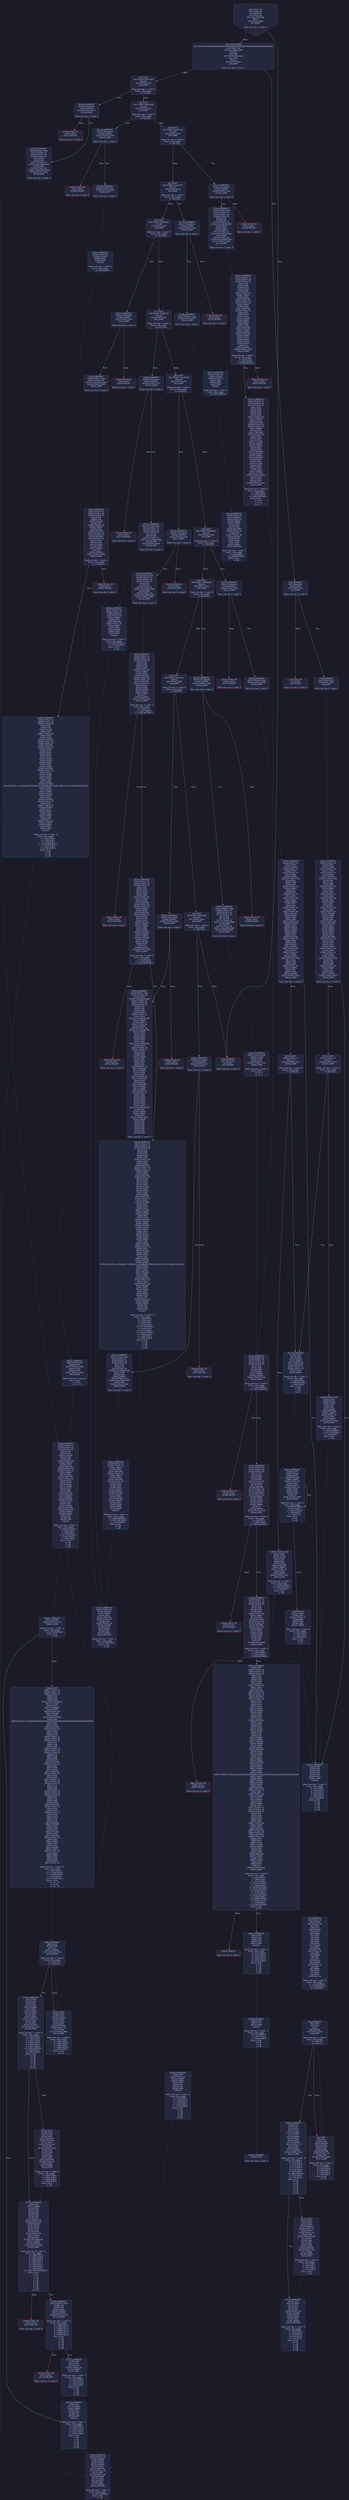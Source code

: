 digraph G {
    node [shape=box, style="filled, rounded", color="#565f89", fontcolor="#c0caf5", fontname="Helvetica", fillcolor="#24283b"];
    edge [color="#414868", fontcolor="#c0caf5", fontname="Helvetica"];
    bgcolor="#1a1b26";
    0 [ label = "[00] PUSH1 60
[02] PUSH1 40
[04] MSTORE
[05] PUSH1 04
[07] CALLDATASIZE
[08] LT
[09] PUSH2 00b9
[0c] JUMPI

Stack size req: 0, sizeΔ: 0
" shape = invhouse]
    1 [ label = "[0d] PUSH4 ffffffff
[12] PUSH29 0100000000000000000000000000000000000000000000000000000000
[30] PUSH1 00
[32] CALLDATALOAD
[33] DIV
[34] AND
[35] PUSH4 06fdde03
[3a] DUP2
[3b] EQ
[3c] PUSH2 00be
[3f] JUMPI

Stack size req: 0, sizeΔ: 1
"]
    2 [ label = "[40] DUP1
[41] PUSH4 095ea7b3
[46] EQ
[47] PUSH2 0148
[4a] JUMPI

Stack size req: 1, sizeΔ: 0
Entry->Op usage:
	0->70:EQ:1
"]
    3 [ label = "[4b] DUP1
[4c] PUSH4 18160ddd
[51] EQ
[52] PUSH2 017e
[55] JUMPI

Stack size req: 1, sizeΔ: 0
Entry->Op usage:
	0->81:EQ:1
"]
    4 [ label = "[56] DUP1
[57] PUSH4 23b872dd
[5c] EQ
[5d] PUSH2 01a3
[60] JUMPI

Stack size req: 1, sizeΔ: 0
Entry->Op usage:
	0->92:EQ:1
"]
    5 [ label = "[61] DUP1
[62] PUSH4 313ce567
[67] EQ
[68] PUSH2 01cb
[6b] JUMPI

Stack size req: 1, sizeΔ: 0
Entry->Op usage:
	0->103:EQ:1
"]
    6 [ label = "[6c] DUP1
[6d] PUSH4 42966c68
[72] EQ
[73] PUSH2 01f4
[76] JUMPI

Stack size req: 1, sizeΔ: 0
Entry->Op usage:
	0->114:EQ:1
"]
    7 [ label = "[77] DUP1
[78] PUSH4 70a08231
[7d] EQ
[7e] PUSH2 020a
[81] JUMPI

Stack size req: 1, sizeΔ: 0
Entry->Op usage:
	0->125:EQ:1
"]
    8 [ label = "[82] DUP1
[83] PUSH4 79cc6790
[88] EQ
[89] PUSH2 0229
[8c] JUMPI

Stack size req: 1, sizeΔ: 0
Entry->Op usage:
	0->136:EQ:1
"]
    9 [ label = "[8d] DUP1
[8e] PUSH4 95d89b41
[93] EQ
[94] PUSH2 024b
[97] JUMPI

Stack size req: 1, sizeΔ: 0
Entry->Op usage:
	0->147:EQ:1
"]
    10 [ label = "[98] DUP1
[99] PUSH4 a9059cbb
[9e] EQ
[9f] PUSH2 025e
[a2] JUMPI

Stack size req: 1, sizeΔ: 0
Entry->Op usage:
	0->158:EQ:1
"]
    11 [ label = "[a3] DUP1
[a4] PUSH4 cae9ca51
[a9] EQ
[aa] PUSH2 0282
[ad] JUMPI

Stack size req: 1, sizeΔ: 0
Entry->Op usage:
	0->169:EQ:1
"]
    12 [ label = "[ae] DUP1
[af] PUSH4 dd62ed3e
[b4] EQ
[b5] PUSH2 02e7
[b8] JUMPI

Stack size req: 1, sizeΔ: 0
Entry->Op usage:
	0->180:EQ:1
"]
    13 [ label = "[b9] JUMPDEST
[ba] PUSH1 00
[bc] DUP1
[bd] REVERT

Stack size req: 0, sizeΔ: 0
" color = "red"]
    14 [ label = "[be] JUMPDEST
[bf] CALLVALUE
[c0] ISZERO
[c1] PUSH2 00c9
[c4] JUMPI

Stack size req: 0, sizeΔ: 0
"]
    15 [ label = "[c5] PUSH1 00
[c7] DUP1
[c8] REVERT

Stack size req: 0, sizeΔ: 0
" color = "red"]
    16 [ label = "[c9] JUMPDEST
[ca] PUSH2 00d1
[cd] PUSH2 030c
[d0] JUMP

Stack size req: 0, sizeΔ: 1
"]
    17 [ label = "[d1] JUMPDEST
[d2] PUSH1 40
[d4] MLOAD
[d5] PUSH1 20
[d7] DUP1
[d8] DUP3
[d9] MSTORE
[da] DUP2
[db] SWAP1
[dc] DUP2
[dd] ADD
[de] DUP4
[df] DUP2
[e0] DUP2
[e1] MLOAD
[e2] DUP2
[e3] MSTORE
[e4] PUSH1 20
[e6] ADD
[e7] SWAP2
[e8] POP
[e9] DUP1
[ea] MLOAD
[eb] SWAP1
[ec] PUSH1 20
[ee] ADD
[ef] SWAP1
[f0] DUP1
[f1] DUP4
[f2] DUP4
[f3] PUSH1 00

Stack size req: 1, sizeΔ: 9
Entry->Op usage:
	0->225:MLOAD:0
	0->234:MLOAD:0
	0->238:ADD:1
"]
    18 [ label = "[f5] JUMPDEST
[f6] DUP4
[f7] DUP2
[f8] LT
[f9] ISZERO
[fa] PUSH2 010d
[fd] JUMPI

Stack size req: 4, sizeΔ: 0
Entry->Op usage:
	0->248:LT:0
	3->248:LT:1
"]
    19 [ label = "[fe] DUP1
[ff] DUP3
[0100] ADD
[0101] MLOAD
[0102] DUP4
[0103] DUP3
[0104] ADD
[0105] MSTORE
[0106] PUSH1 20
[0108] ADD
[0109] PUSH2 00f5
[010c] JUMP

Stack size req: 3, sizeΔ: 0
Entry->Op usage:
	0->256:ADD:1
	0->260:ADD:0
	0->264:ADD:1
	1->256:ADD:0
	2->260:ADD:1
Entry->Exit:
	0->😵
"]
    20 [ label = "[010d] JUMPDEST
[010e] POP
[010f] POP
[0110] POP
[0111] POP
[0112] SWAP1
[0113] POP
[0114] SWAP1
[0115] DUP2
[0116] ADD
[0117] SWAP1
[0118] PUSH1 1f
[011a] AND
[011b] DUP1
[011c] ISZERO
[011d] PUSH2 013a
[0120] JUMPI

Stack size req: 7, sizeΔ: -5
Entry->Op usage:
	0->270:POP:0
	1->271:POP:0
	2->272:POP:0
	3->273:POP:0
	4->278:ADD:0
	4->282:AND:1
	4->284:ISZERO:0
	5->275:POP:0
	6->278:ADD:1
Entry->Exit:
	0->😵
	1->😵
	2->😵
	3->😵
	4->0
	5->😵
	6->😵
"]
    21 [ label = "[0121] DUP1
[0122] DUP3
[0123] SUB
[0124] DUP1
[0125] MLOAD
[0126] PUSH1 01
[0128] DUP4
[0129] PUSH1 20
[012b] SUB
[012c] PUSH2 0100
[012f] EXP
[0130] SUB
[0131] NOT
[0132] AND
[0133] DUP2
[0134] MSTORE
[0135] PUSH1 20
[0137] ADD
[0138] SWAP2
[0139] POP

Stack size req: 2, sizeΔ: 0
Entry->Op usage:
	0->291:SUB:1
	0->299:SUB:1
	1->291:SUB:0
	1->313:POP:0
Entry->Exit:
	1->😵
"]
    22 [ label = "[013a] JUMPDEST
[013b] POP
[013c] SWAP3
[013d] POP
[013e] POP
[013f] POP
[0140] PUSH1 40
[0142] MLOAD
[0143] DUP1
[0144] SWAP2
[0145] SUB
[0146] SWAP1
[0147] RETURN

Stack size req: 5, sizeΔ: -5
Entry->Op usage:
	0->315:POP:0
	1->325:SUB:0
	2->318:POP:0
	3->319:POP:0
	4->317:POP:0
Entry->Exit:
	0->😵
	1->😵
	2->😵
	3->😵
	4->😵
" color = "darkblue"]
    23 [ label = "[0148] JUMPDEST
[0149] CALLVALUE
[014a] ISZERO
[014b] PUSH2 0153
[014e] JUMPI

Stack size req: 0, sizeΔ: 0
"]
    24 [ label = "[014f] PUSH1 00
[0151] DUP1
[0152] REVERT

Stack size req: 0, sizeΔ: 0
" color = "red"]
    25 [ label = "[0153] JUMPDEST
[0154] PUSH2 016a
[0157] PUSH1 01
[0159] PUSH1 a0
[015b] PUSH1 02
[015d] EXP
[015e] SUB
[015f] PUSH1 04
[0161] CALLDATALOAD
[0162] AND
[0163] PUSH1 24
[0165] CALLDATALOAD
[0166] PUSH2 03aa
[0169] JUMP

Stack size req: 0, sizeΔ: 3
"]
    26 [ label = "[016a] JUMPDEST
[016b] PUSH1 40
[016d] MLOAD
[016e] SWAP1
[016f] ISZERO
[0170] ISZERO
[0171] DUP2
[0172] MSTORE
[0173] PUSH1 20
[0175] ADD
[0176] PUSH1 40
[0178] MLOAD
[0179] DUP1
[017a] SWAP2
[017b] SUB
[017c] SWAP1
[017d] RETURN

Stack size req: 1, sizeΔ: -1
Entry->Op usage:
	0->367:ISZERO:0
Entry->Exit:
	0->😵
" color = "darkblue"]
    27 [ label = "[017e] JUMPDEST
[017f] CALLVALUE
[0180] ISZERO
[0181] PUSH2 0189
[0184] JUMPI

Stack size req: 0, sizeΔ: 0
"]
    28 [ label = "[0185] PUSH1 00
[0187] DUP1
[0188] REVERT

Stack size req: 0, sizeΔ: 0
" color = "red"]
    29 [ label = "[0189] JUMPDEST
[018a] PUSH2 0191
[018d] PUSH2 03da
[0190] JUMP

Stack size req: 0, sizeΔ: 1
"]
    30 [ label = "[0191] JUMPDEST
[0192] PUSH1 40
[0194] MLOAD
[0195] SWAP1
[0196] DUP2
[0197] MSTORE
[0198] PUSH1 20
[019a] ADD
[019b] PUSH1 40
[019d] MLOAD
[019e] DUP1
[019f] SWAP2
[01a0] SUB
[01a1] SWAP1
[01a2] RETURN

Stack size req: 1, sizeΔ: -1
Entry->Op usage:
	0->407:MSTORE:1
Entry->Exit:
	0->😵
" color = "darkblue"]
    31 [ label = "[01a3] JUMPDEST
[01a4] CALLVALUE
[01a5] ISZERO
[01a6] PUSH2 01ae
[01a9] JUMPI

Stack size req: 0, sizeΔ: 0
"]
    32 [ label = "[01aa] PUSH1 00
[01ac] DUP1
[01ad] REVERT

Stack size req: 0, sizeΔ: 0
" color = "red"]
    33 [ label = "[01ae] JUMPDEST
[01af] PUSH2 016a
[01b2] PUSH1 01
[01b4] PUSH1 a0
[01b6] PUSH1 02
[01b8] EXP
[01b9] SUB
[01ba] PUSH1 04
[01bc] CALLDATALOAD
[01bd] DUP2
[01be] AND
[01bf] SWAP1
[01c0] PUSH1 24
[01c2] CALLDATALOAD
[01c3] AND
[01c4] PUSH1 44
[01c6] CALLDATALOAD
[01c7] PUSH2 03e0
[01ca] JUMP

Stack size req: 0, sizeΔ: 4
"]
    34 [ label = "[01cb] JUMPDEST
[01cc] CALLVALUE
[01cd] ISZERO
[01ce] PUSH2 01d6
[01d1] JUMPI

Stack size req: 0, sizeΔ: 0
"]
    35 [ label = "[01d2] PUSH1 00
[01d4] DUP1
[01d5] REVERT

Stack size req: 0, sizeΔ: 0
" color = "red"]
    36 [ label = "[01d6] JUMPDEST
[01d7] PUSH2 01de
[01da] PUSH2 0457
[01dd] JUMP

Stack size req: 0, sizeΔ: 1
"]
    37 [ label = "[01de] JUMPDEST
[01df] PUSH1 40
[01e1] MLOAD
[01e2] PUSH1 ff
[01e4] SWAP1
[01e5] SWAP2
[01e6] AND
[01e7] DUP2
[01e8] MSTORE
[01e9] PUSH1 20
[01eb] ADD
[01ec] PUSH1 40
[01ee] MLOAD
[01ef] DUP1
[01f0] SWAP2
[01f1] SUB
[01f2] SWAP1
[01f3] RETURN

Stack size req: 1, sizeΔ: -1
Entry->Op usage:
	0->486:AND:0
	0->488:MSTORE:1
Entry->Exit:
	0->😵
" color = "darkblue"]
    38 [ label = "[01f4] JUMPDEST
[01f5] CALLVALUE
[01f6] ISZERO
[01f7] PUSH2 01ff
[01fa] JUMPI

Stack size req: 0, sizeΔ: 0
"]
    39 [ label = "[01fb] PUSH1 00
[01fd] DUP1
[01fe] REVERT

Stack size req: 0, sizeΔ: 0
" color = "red"]
    40 [ label = "[01ff] JUMPDEST
[0200] PUSH2 016a
[0203] PUSH1 04
[0205] CALLDATALOAD
[0206] PUSH2 0460
[0209] JUMP

Stack size req: 0, sizeΔ: 2
"]
    41 [ label = "[020a] JUMPDEST
[020b] CALLVALUE
[020c] ISZERO
[020d] PUSH2 0215
[0210] JUMPI

Stack size req: 0, sizeΔ: 0
"]
    42 [ label = "[0211] PUSH1 00
[0213] DUP1
[0214] REVERT

Stack size req: 0, sizeΔ: 0
" color = "red"]
    43 [ label = "[0215] JUMPDEST
[0216] PUSH2 0191
[0219] PUSH1 01
[021b] PUSH1 a0
[021d] PUSH1 02
[021f] EXP
[0220] SUB
[0221] PUSH1 04
[0223] CALLDATALOAD
[0224] AND
[0225] PUSH2 04eb
[0228] JUMP

Stack size req: 0, sizeΔ: 2
"]
    44 [ label = "[0229] JUMPDEST
[022a] CALLVALUE
[022b] ISZERO
[022c] PUSH2 0234
[022f] JUMPI

Stack size req: 0, sizeΔ: 0
"]
    45 [ label = "[0230] PUSH1 00
[0232] DUP1
[0233] REVERT

Stack size req: 0, sizeΔ: 0
" color = "red"]
    46 [ label = "[0234] JUMPDEST
[0235] PUSH2 016a
[0238] PUSH1 01
[023a] PUSH1 a0
[023c] PUSH1 02
[023e] EXP
[023f] SUB
[0240] PUSH1 04
[0242] CALLDATALOAD
[0243] AND
[0244] PUSH1 24
[0246] CALLDATALOAD
[0247] PUSH2 04fd
[024a] JUMP

Stack size req: 0, sizeΔ: 3
"]
    47 [ label = "[024b] JUMPDEST
[024c] CALLVALUE
[024d] ISZERO
[024e] PUSH2 0256
[0251] JUMPI

Stack size req: 0, sizeΔ: 0
"]
    48 [ label = "[0252] PUSH1 00
[0254] DUP1
[0255] REVERT

Stack size req: 0, sizeΔ: 0
" color = "red"]
    49 [ label = "[0256] JUMPDEST
[0257] PUSH2 00d1
[025a] PUSH2 05d9
[025d] JUMP

Stack size req: 0, sizeΔ: 1
"]
    50 [ label = "[025e] JUMPDEST
[025f] CALLVALUE
[0260] ISZERO
[0261] PUSH2 0269
[0264] JUMPI

Stack size req: 0, sizeΔ: 0
"]
    51 [ label = "[0265] PUSH1 00
[0267] DUP1
[0268] REVERT

Stack size req: 0, sizeΔ: 0
" color = "red"]
    52 [ label = "[0269] JUMPDEST
[026a] PUSH2 0280
[026d] PUSH1 01
[026f] PUSH1 a0
[0271] PUSH1 02
[0273] EXP
[0274] SUB
[0275] PUSH1 04
[0277] CALLDATALOAD
[0278] AND
[0279] PUSH1 24
[027b] CALLDATALOAD
[027c] PUSH2 0644
[027f] JUMP

Stack size req: 0, sizeΔ: 3
"]
    53 [ label = "[0280] JUMPDEST
[0281] STOP

Stack size req: 0, sizeΔ: 0
" color = "darkblue"]
    54 [ label = "[0282] JUMPDEST
[0283] CALLVALUE
[0284] ISZERO
[0285] PUSH2 028d
[0288] JUMPI

Stack size req: 0, sizeΔ: 0
"]
    55 [ label = "[0289] PUSH1 00
[028b] DUP1
[028c] REVERT

Stack size req: 0, sizeΔ: 0
" color = "red"]
    56 [ label = "[028d] JUMPDEST
[028e] PUSH2 016a
[0291] PUSH1 04
[0293] DUP1
[0294] CALLDATALOAD
[0295] PUSH1 01
[0297] PUSH1 a0
[0299] PUSH1 02
[029b] EXP
[029c] SUB
[029d] AND
[029e] SWAP1
[029f] PUSH1 24
[02a1] DUP1
[02a2] CALLDATALOAD
[02a3] SWAP2
[02a4] SWAP1
[02a5] PUSH1 64
[02a7] SWAP1
[02a8] PUSH1 44
[02aa] CALLDATALOAD
[02ab] SWAP1
[02ac] DUP2
[02ad] ADD
[02ae] SWAP1
[02af] DUP4
[02b0] ADD
[02b1] CALLDATALOAD
[02b2] DUP1
[02b3] PUSH1 20
[02b5] PUSH1 1f
[02b7] DUP3
[02b8] ADD
[02b9] DUP2
[02ba] SWAP1
[02bb] DIV
[02bc] DUP2
[02bd] MUL
[02be] ADD
[02bf] PUSH1 40
[02c1] MLOAD
[02c2] SWAP1
[02c3] DUP2
[02c4] ADD
[02c5] PUSH1 40
[02c7] MSTORE
[02c8] DUP2
[02c9] DUP2
[02ca] MSTORE
[02cb] SWAP3
[02cc] SWAP2
[02cd] SWAP1
[02ce] PUSH1 20
[02d0] DUP5
[02d1] ADD
[02d2] DUP4
[02d3] DUP4
[02d4] DUP1
[02d5] DUP3
[02d6] DUP5
[02d7] CALLDATACOPY
[02d8] POP
[02d9] SWAP5
[02da] SWAP7
[02db] POP
[02dc] PUSH2 0653
[02df] SWAP6
[02e0] POP
[02e1] POP
[02e2] POP
[02e3] POP
[02e4] POP
[02e5] POP
[02e6] JUMP

Stack size req: 0, sizeΔ: 4
"]
    57 [ label = "[02e7] JUMPDEST
[02e8] CALLVALUE
[02e9] ISZERO
[02ea] PUSH2 02f2
[02ed] JUMPI

Stack size req: 0, sizeΔ: 0
"]
    58 [ label = "[02ee] PUSH1 00
[02f0] DUP1
[02f1] REVERT

Stack size req: 0, sizeΔ: 0
" color = "red"]
    59 [ label = "[02f2] JUMPDEST
[02f3] PUSH2 0191
[02f6] PUSH1 01
[02f8] PUSH1 a0
[02fa] PUSH1 02
[02fc] EXP
[02fd] SUB
[02fe] PUSH1 04
[0300] CALLDATALOAD
[0301] DUP2
[0302] AND
[0303] SWAP1
[0304] PUSH1 24
[0306] CALLDATALOAD
[0307] AND
[0308] PUSH2 0785
[030b] JUMP

Stack size req: 0, sizeΔ: 3
"]
    60 [ label = "[030c] JUMPDEST
[030d] PUSH1 00
[030f] DUP1
[0310] SLOAD
[0311] PUSH1 01
[0313] DUP2
[0314] PUSH1 01
[0316] AND
[0317] ISZERO
[0318] PUSH2 0100
[031b] MUL
[031c] SUB
[031d] AND
[031e] PUSH1 02
[0320] SWAP1
[0321] DIV
[0322] DUP1
[0323] PUSH1 1f
[0325] ADD
[0326] PUSH1 20
[0328] DUP1
[0329] SWAP2
[032a] DIV
[032b] MUL
[032c] PUSH1 20
[032e] ADD
[032f] PUSH1 40
[0331] MLOAD
[0332] SWAP1
[0333] DUP2
[0334] ADD
[0335] PUSH1 40
[0337] MSTORE
[0338] DUP1
[0339] SWAP3
[033a] SWAP2
[033b] SWAP1
[033c] DUP2
[033d] DUP2
[033e] MSTORE
[033f] PUSH1 20
[0341] ADD
[0342] DUP3
[0343] DUP1
[0344] SLOAD
[0345] PUSH1 01
[0347] DUP2
[0348] PUSH1 01
[034a] AND
[034b] ISZERO
[034c] PUSH2 0100
[034f] MUL
[0350] SUB
[0351] AND
[0352] PUSH1 02
[0354] SWAP1
[0355] DIV
[0356] DUP1
[0357] ISZERO
[0358] PUSH2 03a2
[035b] JUMPI

Stack size req: 0, sizeΔ: 6
"]
    61 [ label = "[035c] DUP1
[035d] PUSH1 1f
[035f] LT
[0360] PUSH2 0377
[0363] JUMPI

Stack size req: 1, sizeΔ: 0
Entry->Op usage:
	0->863:LT:1
"]
    62 [ label = "[0364] PUSH2 0100
[0367] DUP1
[0368] DUP4
[0369] SLOAD
[036a] DIV
[036b] MUL
[036c] DUP4
[036d] MSTORE
[036e] SWAP2
[036f] PUSH1 20
[0371] ADD
[0372] SWAP2
[0373] PUSH2 03a2
[0376] JUMP

Stack size req: 3, sizeΔ: 0
Entry->Op usage:
	1->873:SLOAD:0
	2->877:MSTORE:0
	2->881:ADD:1
Entry->Exit:
	2->😵
"]
    63 [ label = "[0377] JUMPDEST
[0378] DUP3
[0379] ADD
[037a] SWAP2
[037b] SWAP1
[037c] PUSH1 00
[037e] MSTORE
[037f] PUSH1 20
[0381] PUSH1 00
[0383] SHA3
[0384] SWAP1

Stack size req: 3, sizeΔ: 0
Entry->Op usage:
	0->889:ADD:1
	1->894:MSTORE:1
	2->889:ADD:0
Entry->Exit:
	0->😵
	1->😵
	2->0
"]
    64 [ label = "[0385] JUMPDEST
[0386] DUP2
[0387] SLOAD
[0388] DUP2
[0389] MSTORE
[038a] SWAP1
[038b] PUSH1 01
[038d] ADD
[038e] SWAP1
[038f] PUSH1 20
[0391] ADD
[0392] DUP1
[0393] DUP4
[0394] GT
[0395] PUSH2 0385
[0398] JUMPI

Stack size req: 3, sizeΔ: 0
Entry->Op usage:
	0->905:MSTORE:0
	0->913:ADD:1
	1->903:SLOAD:0
	1->909:ADD:1
	2->916:GT:0
Entry->Exit:
	0->😵
	1->😵
"]
    65 [ label = "[0399] DUP3
[039a] SWAP1
[039b] SUB
[039c] PUSH1 1f
[039e] AND
[039f] DUP3
[03a0] ADD
[03a1] SWAP2

Stack size req: 3, sizeΔ: 0
Entry->Op usage:
	0->923:SUB:0
	2->923:SUB:1
	2->928:ADD:0
Entry->Exit:
	0->😵
	2->0
"]
    66 [ label = "[03a2] JUMPDEST
[03a3] POP
[03a4] POP
[03a5] POP
[03a6] POP
[03a7] POP
[03a8] DUP2
[03a9] JUMP
Indirect!

Stack size req: 7, sizeΔ: -5
Entry->Op usage:
	0->931:POP:0
	1->932:POP:0
	2->933:POP:0
	3->934:POP:0
	4->935:POP:0
	6->937:JUMP:0
Entry->Exit:
	0->😵
	1->😵
	2->😵
	3->😵
	4->😵
" color = "teal"]
    67 [ label = "[03aa] JUMPDEST
[03ab] PUSH1 01
[03ad] PUSH1 a0
[03af] PUSH1 02
[03b1] EXP
[03b2] SUB
[03b3] CALLER
[03b4] DUP2
[03b5] AND
[03b6] PUSH1 00
[03b8] SWAP1
[03b9] DUP2
[03ba] MSTORE
[03bb] PUSH1 05
[03bd] PUSH1 20
[03bf] SWAP1
[03c0] DUP2
[03c1] MSTORE
[03c2] PUSH1 40
[03c4] DUP1
[03c5] DUP4
[03c6] SHA3
[03c7] SWAP4
[03c8] DUP7
[03c9] AND
[03ca] DUP4
[03cb] MSTORE
[03cc] SWAP3
[03cd] SWAP1
[03ce] MSTORE
[03cf] SHA3
[03d0] DUP2
[03d1] SWAP1
[03d2] SSTORE
[03d3] PUSH1 01
[03d5] SWAP3
[03d6] SWAP2
[03d7] POP
[03d8] POP
[03d9] JUMP
Indirect!

Stack size req: 3, sizeΔ: -2
Entry->Op usage:
	0->978:SSTORE:1
	0->984:POP:0
	1->969:AND:0
	1->971:MSTORE:1
	1->983:POP:0
	2->985:JUMP:0
Entry->Exit:
	0->😵
	1->😵
	2->😵
" color = "teal"]
    68 [ label = "[03da] JUMPDEST
[03db] PUSH1 03
[03dd] SLOAD
[03de] DUP2
[03df] JUMP
Indirect!

Stack size req: 1, sizeΔ: 1
Entry->Op usage:
	0->991:JUMP:0
" color = "teal"]
    69 [ label = "[03e0] JUMPDEST
[03e1] PUSH1 01
[03e3] PUSH1 a0
[03e5] PUSH1 02
[03e7] EXP
[03e8] SUB
[03e9] DUP1
[03ea] DUP5
[03eb] AND
[03ec] PUSH1 00
[03ee] SWAP1
[03ef] DUP2
[03f0] MSTORE
[03f1] PUSH1 05
[03f3] PUSH1 20
[03f5] SWAP1
[03f6] DUP2
[03f7] MSTORE
[03f8] PUSH1 40
[03fa] DUP1
[03fb] DUP4
[03fc] SHA3
[03fd] CALLER
[03fe] SWAP1
[03ff] SWAP5
[0400] AND
[0401] DUP4
[0402] MSTORE
[0403] SWAP3
[0404] SWAP1
[0405] MSTORE
[0406] SWAP1
[0407] DUP2
[0408] SHA3
[0409] SLOAD
[040a] DUP3
[040b] GT
[040c] ISZERO
[040d] PUSH2 0415
[0410] JUMPI

Stack size req: 3, sizeΔ: 1
Entry->Op usage:
	0->1035:GT:0
	2->1003:AND:0
	2->1008:MSTORE:1
"]
    70 [ label = "[0411] PUSH1 00
[0413] DUP1
[0414] REVERT

Stack size req: 0, sizeΔ: 0
" color = "red"]
    71 [ label = "[0415] JUMPDEST
[0416] PUSH1 01
[0418] PUSH1 a0
[041a] PUSH1 02
[041c] EXP
[041d] SUB
[041e] DUP1
[041f] DUP6
[0420] AND
[0421] PUSH1 00
[0423] SWAP1
[0424] DUP2
[0425] MSTORE
[0426] PUSH1 05
[0428] PUSH1 20
[042a] SWAP1
[042b] DUP2
[042c] MSTORE
[042d] PUSH1 40
[042f] DUP1
[0430] DUP4
[0431] SHA3
[0432] CALLER
[0433] SWAP1
[0434] SWAP5
[0435] AND
[0436] DUP4
[0437] MSTORE
[0438] SWAP3
[0439] SWAP1
[043a] MSTORE
[043b] SHA3
[043c] DUP1
[043d] SLOAD
[043e] DUP4
[043f] SWAP1
[0440] SUB
[0441] SWAP1
[0442] SSTORE
[0443] PUSH2 044d
[0446] DUP5
[0447] DUP5
[0448] DUP5
[0449] PUSH2 07a2
[044c] JUMP

Stack size req: 4, sizeΔ: 4
Entry->Op usage:
	1->1088:SUB:1
	3->1056:AND:0
	3->1061:MSTORE:1
Entry->Exit:
	1->0, 5
	2->1, 6
	3->2, 7
"]
    72 [ label = "[044d] JUMPDEST
[044e] POP
[044f] PUSH1 01
[0451] SWAP4
[0452] SWAP3
[0453] POP
[0454] POP
[0455] POP
[0456] JUMP
Indirect!

Stack size req: 5, sizeΔ: -4
Entry->Op usage:
	0->1102:POP:0
	1->1108:POP:0
	2->1109:POP:0
	3->1107:POP:0
	4->1110:JUMP:0
Entry->Exit:
	0->😵
	1->😵
	2->😵
	3->😵
	4->😵
" color = "teal"]
    73 [ label = "[0457] JUMPDEST
[0458] PUSH1 02
[045a] SLOAD
[045b] PUSH1 ff
[045d] AND
[045e] DUP2
[045f] JUMP
Indirect!

Stack size req: 1, sizeΔ: 1
Entry->Op usage:
	0->1119:JUMP:0
" color = "teal"]
    74 [ label = "[0460] JUMPDEST
[0461] PUSH1 01
[0463] PUSH1 a0
[0465] PUSH1 02
[0467] EXP
[0468] SUB
[0469] CALLER
[046a] AND
[046b] PUSH1 00
[046d] SWAP1
[046e] DUP2
[046f] MSTORE
[0470] PUSH1 04
[0472] PUSH1 20
[0474] MSTORE
[0475] PUSH1 40
[0477] DUP2
[0478] SHA3
[0479] SLOAD
[047a] DUP3
[047b] SWAP1
[047c] LT
[047d] ISZERO
[047e] PUSH2 0486
[0481] JUMPI

Stack size req: 1, sizeΔ: 1
Entry->Op usage:
	0->1148:LT:1
"]
    75 [ label = "[0482] PUSH1 00
[0484] DUP1
[0485] REVERT

Stack size req: 0, sizeΔ: 0
" color = "red"]
    76 [ label = "[0486] JUMPDEST
[0487] PUSH1 01
[0489] PUSH1 a0
[048b] PUSH1 02
[048d] EXP
[048e] SUB
[048f] CALLER
[0490] AND
[0491] PUSH1 00
[0493] DUP2
[0494] DUP2
[0495] MSTORE
[0496] PUSH1 04
[0498] PUSH1 20
[049a] MSTORE
[049b] PUSH1 40
[049d] SWAP1
[049e] DUP2
[049f] SWAP1
[04a0] SHA3
[04a1] DUP1
[04a2] SLOAD
[04a3] DUP6
[04a4] SWAP1
[04a5] SUB
[04a6] SWAP1
[04a7] SSTORE
[04a8] PUSH1 03
[04aa] DUP1
[04ab] SLOAD
[04ac] DUP6
[04ad] SWAP1
[04ae] SUB
[04af] SWAP1
[04b0] SSTORE
[04b1] PUSH32 cc16f5dbb4873280815c1ee09dbd06736cffcc184412cf7a71a0fdb75d397ca5
[04d2] SWAP1
[04d3] DUP5
[04d4] SWAP1
[04d5] MLOAD
[04d6] SWAP1
[04d7] DUP2
[04d8] MSTORE
[04d9] PUSH1 20
[04db] ADD
[04dc] PUSH1 40
[04de] MLOAD
[04df] DUP1
[04e0] SWAP2
[04e1] SUB
[04e2] SWAP1
[04e3] LOG2
[04e4] POP
[04e5] PUSH1 01
[04e7] SWAP2
[04e8] SWAP1
[04e9] POP
[04ea] JUMP
Indirect!

Stack size req: 3, sizeΔ: -2
Entry->Op usage:
	0->1252:POP:0
	1->1189:SUB:1
	1->1198:SUB:1
	1->1240:MSTORE:1
	1->1257:POP:0
	2->1258:JUMP:0
Entry->Exit:
	0->😵
	1->😵
	2->😵
" color = "teal"]
    77 [ label = "[04eb] JUMPDEST
[04ec] PUSH1 04
[04ee] PUSH1 20
[04f0] MSTORE
[04f1] PUSH1 00
[04f3] SWAP1
[04f4] DUP2
[04f5] MSTORE
[04f6] PUSH1 40
[04f8] SWAP1
[04f9] SHA3
[04fa] SLOAD
[04fb] DUP2
[04fc] JUMP
Indirect!

Stack size req: 2, sizeΔ: 0
Entry->Op usage:
	0->1269:MSTORE:1
	1->1276:JUMP:0
Entry->Exit:
	0->😵
" color = "teal"]
    78 [ label = "[04fd] JUMPDEST
[04fe] PUSH1 01
[0500] PUSH1 a0
[0502] PUSH1 02
[0504] EXP
[0505] SUB
[0506] DUP3
[0507] AND
[0508] PUSH1 00
[050a] SWAP1
[050b] DUP2
[050c] MSTORE
[050d] PUSH1 04
[050f] PUSH1 20
[0511] MSTORE
[0512] PUSH1 40
[0514] DUP2
[0515] SHA3
[0516] SLOAD
[0517] DUP3
[0518] SWAP1
[0519] LT
[051a] ISZERO
[051b] PUSH2 0523
[051e] JUMPI

Stack size req: 2, sizeΔ: 1
Entry->Op usage:
	0->1305:LT:1
	1->1287:AND:0
	1->1292:MSTORE:1
"]
    79 [ label = "[051f] PUSH1 00
[0521] DUP1
[0522] REVERT

Stack size req: 0, sizeΔ: 0
" color = "red"]
    80 [ label = "[0523] JUMPDEST
[0524] PUSH1 01
[0526] PUSH1 a0
[0528] PUSH1 02
[052a] EXP
[052b] SUB
[052c] DUP1
[052d] DUP5
[052e] AND
[052f] PUSH1 00
[0531] SWAP1
[0532] DUP2
[0533] MSTORE
[0534] PUSH1 05
[0536] PUSH1 20
[0538] SWAP1
[0539] DUP2
[053a] MSTORE
[053b] PUSH1 40
[053d] DUP1
[053e] DUP4
[053f] SHA3
[0540] CALLER
[0541] SWAP1
[0542] SWAP5
[0543] AND
[0544] DUP4
[0545] MSTORE
[0546] SWAP3
[0547] SWAP1
[0548] MSTORE
[0549] SHA3
[054a] SLOAD
[054b] DUP3
[054c] GT
[054d] ISZERO
[054e] PUSH2 0556
[0551] JUMPI

Stack size req: 3, sizeΔ: 0
Entry->Op usage:
	1->1356:GT:0
	2->1326:AND:0
	2->1331:MSTORE:1
"]
    81 [ label = "[0552] PUSH1 00
[0554] DUP1
[0555] REVERT

Stack size req: 0, sizeΔ: 0
" color = "red"]
    82 [ label = "[0556] JUMPDEST
[0557] PUSH1 01
[0559] PUSH1 a0
[055b] PUSH1 02
[055d] EXP
[055e] SUB
[055f] DUP1
[0560] DUP5
[0561] AND
[0562] PUSH1 00
[0564] DUP2
[0565] DUP2
[0566] MSTORE
[0567] PUSH1 04
[0569] PUSH1 20
[056b] SWAP1
[056c] DUP2
[056d] MSTORE
[056e] PUSH1 40
[0570] DUP1
[0571] DUP4
[0572] SHA3
[0573] DUP1
[0574] SLOAD
[0575] DUP9
[0576] SWAP1
[0577] SUB
[0578] SWAP1
[0579] SSTORE
[057a] PUSH1 05
[057c] DUP3
[057d] MSTORE
[057e] DUP1
[057f] DUP4
[0580] SHA3
[0581] CALLER
[0582] SWAP1
[0583] SWAP6
[0584] AND
[0585] DUP4
[0586] MSTORE
[0587] SWAP4
[0588] SWAP1
[0589] MSTORE
[058a] DUP3
[058b] SWAP1
[058c] SHA3
[058d] DUP1
[058e] SLOAD
[058f] DUP6
[0590] SWAP1
[0591] SUB
[0592] SWAP1
[0593] SSTORE
[0594] PUSH1 03
[0596] DUP1
[0597] SLOAD
[0598] DUP6
[0599] SWAP1
[059a] SUB
[059b] SWAP1
[059c] SSTORE
[059d] SWAP1
[059e] PUSH32 cc16f5dbb4873280815c1ee09dbd06736cffcc184412cf7a71a0fdb75d397ca5
[05bf] SWAP1
[05c0] DUP5
[05c1] SWAP1
[05c2] MLOAD
[05c3] SWAP1
[05c4] DUP2
[05c5] MSTORE
[05c6] PUSH1 20
[05c8] ADD
[05c9] PUSH1 40
[05cb] MLOAD
[05cc] DUP1
[05cd] SWAP2
[05ce] SUB
[05cf] SWAP1
[05d0] LOG2
[05d1] POP
[05d2] PUSH1 01
[05d4] SWAP3
[05d5] SWAP2
[05d6] POP
[05d7] POP
[05d8] JUMP
Indirect!

Stack size req: 4, sizeΔ: -3
Entry->Op usage:
	0->1489:POP:0
	1->1399:SUB:1
	1->1425:SUB:1
	1->1434:SUB:1
	1->1477:MSTORE:1
	1->1495:POP:0
	2->1377:AND:0
	2->1382:MSTORE:1
	2->1488:LOG2:3
	2->1494:POP:0
	3->1496:JUMP:0
Entry->Exit:
	0->😵
	1->😵
	2->😵
	3->😵
" color = "teal"]
    83 [ label = "[05d9] JUMPDEST
[05da] PUSH1 01
[05dc] DUP1
[05dd] SLOAD
[05de] PUSH1 01
[05e0] DUP2
[05e1] PUSH1 01
[05e3] AND
[05e4] ISZERO
[05e5] PUSH2 0100
[05e8] MUL
[05e9] SUB
[05ea] AND
[05eb] PUSH1 02
[05ed] SWAP1
[05ee] DIV
[05ef] DUP1
[05f0] PUSH1 1f
[05f2] ADD
[05f3] PUSH1 20
[05f5] DUP1
[05f6] SWAP2
[05f7] DIV
[05f8] MUL
[05f9] PUSH1 20
[05fb] ADD
[05fc] PUSH1 40
[05fe] MLOAD
[05ff] SWAP1
[0600] DUP2
[0601] ADD
[0602] PUSH1 40
[0604] MSTORE
[0605] DUP1
[0606] SWAP3
[0607] SWAP2
[0608] SWAP1
[0609] DUP2
[060a] DUP2
[060b] MSTORE
[060c] PUSH1 20
[060e] ADD
[060f] DUP3
[0610] DUP1
[0611] SLOAD
[0612] PUSH1 01
[0614] DUP2
[0615] PUSH1 01
[0617] AND
[0618] ISZERO
[0619] PUSH2 0100
[061c] MUL
[061d] SUB
[061e] AND
[061f] PUSH1 02
[0621] SWAP1
[0622] DIV
[0623] DUP1
[0624] ISZERO
[0625] PUSH2 03a2
[0628] JUMPI

Stack size req: 0, sizeΔ: 6
"]
    84 [ label = "[0629] DUP1
[062a] PUSH1 1f
[062c] LT
[062d] PUSH2 0377
[0630] JUMPI

Stack size req: 1, sizeΔ: 0
Entry->Op usage:
	0->1580:LT:1
"]
    85 [ label = "[0631] PUSH2 0100
[0634] DUP1
[0635] DUP4
[0636] SLOAD
[0637] DIV
[0638] MUL
[0639] DUP4
[063a] MSTORE
[063b] SWAP2
[063c] PUSH1 20
[063e] ADD
[063f] SWAP2
[0640] PUSH2 03a2
[0643] JUMP

Stack size req: 3, sizeΔ: 0
Entry->Op usage:
	1->1590:SLOAD:0
	2->1594:MSTORE:0
	2->1598:ADD:1
Entry->Exit:
	2->😵
"]
    86 [ label = "[0644] JUMPDEST
[0645] PUSH2 064f
[0648] CALLER
[0649] DUP4
[064a] DUP4
[064b] PUSH2 07a2
[064e] JUMP

Stack size req: 2, sizeΔ: 4
Entry->Exit:
	0->0, 4
	1->1, 5
"]
    87 [ label = "[064f] JUMPDEST
[0650] POP
[0651] POP
[0652] JUMP
Indirect!

Stack size req: 3, sizeΔ: -3
Entry->Op usage:
	0->1616:POP:0
	1->1617:POP:0
	2->1618:JUMP:0
Entry->Exit:
	0->😵
	1->😵
	2->😵
" color = "teal"]
    88 [ label = "[0653] JUMPDEST
[0654] PUSH1 00
[0656] DUP4
[0657] PUSH2 0660
[065a] DUP2
[065b] DUP6
[065c] PUSH2 03aa
[065f] JUMP

Stack size req: 3, sizeΔ: 5
Entry->Exit:
	1->0, 6
	2->1, 3, 7
"]
    89 [ label = "[0660] JUMPDEST
[0661] ISZERO
[0662] PUSH2 077d
[0665] JUMPI

Stack size req: 1, sizeΔ: -1
Entry->Op usage:
	0->1633:ISZERO:0
Entry->Exit:
	0->😵
"]
    90 [ label = "[0666] DUP1
[0667] PUSH1 01
[0669] PUSH1 a0
[066b] PUSH1 02
[066d] EXP
[066e] SUB
[066f] AND
[0670] PUSH4 8f4ffcb1
[0675] CALLER
[0676] DUP7
[0677] ADDRESS
[0678] DUP8
[0679] PUSH1 40
[067b] MLOAD
[067c] DUP6
[067d] PUSH4 ffffffff
[0682] AND
[0683] PUSH29 0100000000000000000000000000000000000000000000000000000000
[06a1] MUL
[06a2] DUP2
[06a3] MSTORE
[06a4] PUSH1 04
[06a6] ADD
[06a7] DUP1
[06a8] DUP6
[06a9] PUSH1 01
[06ab] PUSH1 a0
[06ad] PUSH1 02
[06af] EXP
[06b0] SUB
[06b1] AND
[06b2] PUSH1 01
[06b4] PUSH1 a0
[06b6] PUSH1 02
[06b8] EXP
[06b9] SUB
[06ba] AND
[06bb] DUP2
[06bc] MSTORE
[06bd] PUSH1 20
[06bf] ADD
[06c0] DUP5
[06c1] DUP2
[06c2] MSTORE
[06c3] PUSH1 20
[06c5] ADD
[06c6] DUP4
[06c7] PUSH1 01
[06c9] PUSH1 a0
[06cb] PUSH1 02
[06cd] EXP
[06ce] SUB
[06cf] AND
[06d0] PUSH1 01
[06d2] PUSH1 a0
[06d4] PUSH1 02
[06d6] EXP
[06d7] SUB
[06d8] AND
[06d9] DUP2
[06da] MSTORE
[06db] PUSH1 20
[06dd] ADD
[06de] DUP1
[06df] PUSH1 20
[06e1] ADD
[06e2] DUP3
[06e3] DUP2
[06e4] SUB
[06e5] DUP3
[06e6] MSTORE
[06e7] DUP4
[06e8] DUP2
[06e9] DUP2
[06ea] MLOAD
[06eb] DUP2
[06ec] MSTORE
[06ed] PUSH1 20
[06ef] ADD
[06f0] SWAP2
[06f1] POP
[06f2] DUP1
[06f3] MLOAD
[06f4] SWAP1
[06f5] PUSH1 20
[06f7] ADD
[06f8] SWAP1
[06f9] DUP1
[06fa] DUP4
[06fb] DUP4
[06fc] PUSH1 00

Stack size req: 4, sizeΔ: 15
Entry->Op usage:
	0->1647:AND:1
	2->1770:MLOAD:0
	2->1779:MLOAD:0
	2->1783:ADD:1
	3->1730:MSTORE:1
Entry->Exit:
	0->14, 15
	2->9, 17
	3->11, 18
"]
    91 [ label = "[06fe] JUMPDEST
[06ff] DUP4
[0700] DUP2
[0701] LT
[0702] ISZERO
[0703] PUSH2 0716
[0706] JUMPI

Stack size req: 4, sizeΔ: 0
Entry->Op usage:
	0->1793:LT:0
	3->1793:LT:1
"]
    92 [ label = "[0707] DUP1
[0708] DUP3
[0709] ADD
[070a] MLOAD
[070b] DUP4
[070c] DUP3
[070d] ADD
[070e] MSTORE
[070f] PUSH1 20
[0711] ADD
[0712] PUSH2 06fe
[0715] JUMP

Stack size req: 3, sizeΔ: 0
Entry->Op usage:
	0->1801:ADD:1
	0->1805:ADD:0
	0->1809:ADD:1
	1->1801:ADD:0
	2->1805:ADD:1
Entry->Exit:
	0->😵
"]
    93 [ label = "[0716] JUMPDEST
[0717] POP
[0718] POP
[0719] POP
[071a] POP
[071b] SWAP1
[071c] POP
[071d] SWAP1
[071e] DUP2
[071f] ADD
[0720] SWAP1
[0721] PUSH1 1f
[0723] AND
[0724] DUP1
[0725] ISZERO
[0726] PUSH2 0743
[0729] JUMPI

Stack size req: 7, sizeΔ: -5
Entry->Op usage:
	0->1815:POP:0
	1->1816:POP:0
	2->1817:POP:0
	3->1818:POP:0
	4->1823:ADD:0
	4->1827:AND:1
	4->1829:ISZERO:0
	5->1820:POP:0
	6->1823:ADD:1
Entry->Exit:
	0->😵
	1->😵
	2->😵
	3->😵
	4->0
	5->😵
	6->😵
"]
    94 [ label = "[072a] DUP1
[072b] DUP3
[072c] SUB
[072d] DUP1
[072e] MLOAD
[072f] PUSH1 01
[0731] DUP4
[0732] PUSH1 20
[0734] SUB
[0735] PUSH2 0100
[0738] EXP
[0739] SUB
[073a] NOT
[073b] AND
[073c] DUP2
[073d] MSTORE
[073e] PUSH1 20
[0740] ADD
[0741] SWAP2
[0742] POP

Stack size req: 2, sizeΔ: 0
Entry->Op usage:
	0->1836:SUB:1
	0->1844:SUB:1
	1->1836:SUB:0
	1->1858:POP:0
Entry->Exit:
	1->😵
"]
    95 [ label = "[0743] JUMPDEST
[0744] POP
[0745] SWAP6
[0746] POP
[0747] POP
[0748] POP
[0749] POP
[074a] POP
[074b] POP
[074c] PUSH1 00
[074e] PUSH1 40
[0750] MLOAD
[0751] DUP1
[0752] DUP4
[0753] SUB
[0754] DUP2
[0755] PUSH1 00
[0757] DUP8
[0758] DUP1
[0759] EXTCODESIZE
[075a] ISZERO
[075b] ISZERO
[075c] PUSH2 0764
[075f] JUMPI

Stack size req: 10, sizeΔ: -1
Entry->Op usage:
	0->1860:POP:0
	1->1875:SUB:0
	2->1863:POP:0
	3->1864:POP:0
	4->1865:POP:0
	5->1866:POP:0
	6->1867:POP:0
	7->1862:POP:0
	9->1881:EXTCODESIZE:0
Entry->Exit:
	0->😵
	1->6
	2->😵
	3->😵
	4->😵
	5->😵
	6->😵
	7->😵
	9->0, 8
"]
    96 [ label = "[0760] PUSH1 00
[0762] DUP1
[0763] REVERT

Stack size req: 0, sizeΔ: 0
" color = "red"]
    97 [ label = "[0764] JUMPDEST
[0765] PUSH2 02c6
[0768] GAS
[0769] SUB
[076a] CALL
[076b] ISZERO
[076c] ISZERO
[076d] PUSH2 0775
[0770] JUMPI

Stack size req: 6, sizeΔ: -6
Entry->Op usage:
	0->1898:CALL:1
	1->1898:CALL:2
	2->1898:CALL:3
	3->1898:CALL:4
	4->1898:CALL:5
	5->1898:CALL:6
Entry->Exit:
	0->😵
	1->😵
	2->😵
	3->😵
	4->😵
	5->😵
"]
    98 [ label = "[0771] PUSH1 00
[0773] DUP1
[0774] REVERT

Stack size req: 0, sizeΔ: 0
" color = "red"]
    99 [ label = "[0775] JUMPDEST
[0776] POP
[0777] POP
[0778] POP
[0779] PUSH1 01
[077b] SWAP2
[077c] POP

Stack size req: 5, sizeΔ: -3
Entry->Op usage:
	0->1910:POP:0
	1->1911:POP:0
	2->1912:POP:0
	4->1916:POP:0
Entry->Exit:
	0->😵
	1->😵
	2->😵
	4->😵
"]
    100 [ label = "[077d] JUMPDEST
[077e] POP
[077f] SWAP4
[0780] SWAP3
[0781] POP
[0782] POP
[0783] POP
[0784] JUMP
Indirect!

Stack size req: 6, sizeΔ: -5
Entry->Op usage:
	0->1918:POP:0
	2->1922:POP:0
	3->1923:POP:0
	4->1921:POP:0
	5->1924:JUMP:0
Entry->Exit:
	0->😵
	1->0
	2->😵
	3->😵
	4->😵
	5->😵
" color = "teal"]
    101 [ label = "[0785] JUMPDEST
[0786] PUSH1 05
[0788] PUSH1 20
[078a] SWAP1
[078b] DUP2
[078c] MSTORE
[078d] PUSH1 00
[078f] SWAP3
[0790] DUP4
[0791] MSTORE
[0792] PUSH1 40
[0794] DUP1
[0795] DUP5
[0796] SHA3
[0797] SWAP1
[0798] SWAP2
[0799] MSTORE
[079a] SWAP1
[079b] DUP3
[079c] MSTORE
[079d] SWAP1
[079e] SHA3
[079f] SLOAD
[07a0] DUP2
[07a1] JUMP
Indirect!

Stack size req: 3, sizeΔ: -1
Entry->Op usage:
	0->1948:MSTORE:1
	1->1937:MSTORE:1
	2->1953:JUMP:0
Entry->Exit:
	0->😵
	1->😵
" color = "teal"]
    102 [ label = "[07a2] JUMPDEST
[07a3] PUSH1 00
[07a5] PUSH1 01
[07a7] PUSH1 a0
[07a9] PUSH1 02
[07ab] EXP
[07ac] SUB
[07ad] DUP4
[07ae] AND
[07af] ISZERO
[07b0] ISZERO
[07b1] PUSH2 07b9
[07b4] JUMPI

Stack size req: 2, sizeΔ: 1
Entry->Op usage:
	1->1966:AND:0
	1->1967:ISZERO:0
"]
    103 [ label = "[07b5] PUSH1 00
[07b7] DUP1
[07b8] REVERT

Stack size req: 0, sizeΔ: 0
" color = "red"]
    104 [ label = "[07b9] JUMPDEST
[07ba] PUSH1 01
[07bc] PUSH1 a0
[07be] PUSH1 02
[07c0] EXP
[07c1] SUB
[07c2] DUP5
[07c3] AND
[07c4] PUSH1 00
[07c6] SWAP1
[07c7] DUP2
[07c8] MSTORE
[07c9] PUSH1 04
[07cb] PUSH1 20
[07cd] MSTORE
[07ce] PUSH1 40
[07d0] SWAP1
[07d1] SHA3
[07d2] SLOAD
[07d3] DUP3
[07d4] SWAP1
[07d5] LT
[07d6] ISZERO
[07d7] PUSH2 07df
[07da] JUMPI

Stack size req: 4, sizeΔ: 0
Entry->Op usage:
	1->2005:LT:1
	3->1987:AND:0
	3->1992:MSTORE:1
"]
    105 [ label = "[07db] PUSH1 00
[07dd] DUP1
[07de] REVERT

Stack size req: 0, sizeΔ: 0
" color = "red"]
    106 [ label = "[07df] JUMPDEST
[07e0] PUSH1 01
[07e2] PUSH1 a0
[07e4] PUSH1 02
[07e6] EXP
[07e7] SUB
[07e8] DUP4
[07e9] AND
[07ea] PUSH1 00
[07ec] SWAP1
[07ed] DUP2
[07ee] MSTORE
[07ef] PUSH1 04
[07f1] PUSH1 20
[07f3] MSTORE
[07f4] PUSH1 40
[07f6] SWAP1
[07f7] SHA3
[07f8] SLOAD
[07f9] DUP3
[07fa] DUP2
[07fb] ADD
[07fc] GT
[07fd] PUSH2 0805
[0800] JUMPI

Stack size req: 3, sizeΔ: 0
Entry->Op usage:
	1->2043:ADD:1
	2->2025:AND:0
	2->2030:MSTORE:1
"]
    107 [ label = "[0801] PUSH1 00
[0803] DUP1
[0804] REVERT

Stack size req: 0, sizeΔ: 0
" color = "red"]
    108 [ label = "[0805] JUMPDEST
[0806] POP
[0807] PUSH1 01
[0809] PUSH1 a0
[080b] PUSH1 02
[080d] EXP
[080e] SUB
[080f] DUP1
[0810] DUP4
[0811] AND
[0812] PUSH1 00
[0814] DUP2
[0815] DUP2
[0816] MSTORE
[0817] PUSH1 04
[0819] PUSH1 20
[081b] MSTORE
[081c] PUSH1 40
[081e] DUP1
[081f] DUP3
[0820] SHA3
[0821] DUP1
[0822] SLOAD
[0823] SWAP5
[0824] DUP9
[0825] AND
[0826] DUP1
[0827] DUP5
[0828] MSTORE
[0829] DUP3
[082a] DUP5
[082b] SHA3
[082c] DUP1
[082d] SLOAD
[082e] DUP9
[082f] DUP2
[0830] SUB
[0831] SWAP1
[0832] SWAP2
[0833] SSTORE
[0834] SWAP4
[0835] DUP6
[0836] SWAP1
[0837] MSTORE
[0838] DUP2
[0839] SLOAD
[083a] DUP8
[083b] ADD
[083c] SWAP1
[083d] SWAP2
[083e] SSTORE
[083f] SWAP2
[0840] SWAP1
[0841] SWAP4
[0842] ADD
[0843] SWAP3
[0844] PUSH32 ddf252ad1be2c89b69c2b068fc378daa952ba7f163c4a11628f55a4df523b3ef
[0865] SWAP1
[0866] DUP6
[0867] SWAP1
[0868] MLOAD
[0869] SWAP1
[086a] DUP2
[086b] MSTORE
[086c] PUSH1 20
[086e] ADD
[086f] PUSH1 40
[0871] MLOAD
[0872] DUP1
[0873] SWAP2
[0874] SUB
[0875] SWAP1
[0876] LOG3
[0877] PUSH1 01
[0879] PUSH1 a0
[087b] PUSH1 02
[087d] EXP
[087e] SUB
[087f] DUP1
[0880] DUP5
[0881] AND
[0882] PUSH1 00
[0884] SWAP1
[0885] DUP2
[0886] MSTORE
[0887] PUSH1 04
[0889] PUSH1 20
[088b] MSTORE
[088c] PUSH1 40
[088e] DUP1
[088f] DUP3
[0890] SHA3
[0891] SLOAD
[0892] SWAP3
[0893] DUP8
[0894] AND
[0895] DUP3
[0896] MSTORE
[0897] SWAP1
[0898] SHA3
[0899] SLOAD
[089a] ADD
[089b] DUP2
[089c] EQ
[089d] PUSH2 08a2
[08a0] JUMPI

Stack size req: 4, sizeΔ: 0
Entry->Op usage:
	0->2054:POP:0
	1->2096:SUB:1
	1->2107:ADD:0
	1->2155:MSTORE:1
	2->2065:AND:0
	2->2070:MSTORE:1
	2->2103:MSTORE:1
	2->2166:LOG3:4
	2->2177:AND:0
	2->2182:MSTORE:1
	3->2085:AND:0
	3->2088:MSTORE:1
	3->2166:LOG3:3
	3->2196:AND:0
	3->2198:MSTORE:1
Entry->Exit:
	0->😵
"]
    109 [ label = "[08a1] INVALID

Stack size req: 0, sizeΔ: 0
" color = "red"]
    110 [ label = "[08a2] JUMPDEST
[08a3] POP
[08a4] POP
[08a5] POP
[08a6] POP
[08a7] JUMP
Indirect!

Stack size req: 5, sizeΔ: -5
Entry->Op usage:
	0->2211:POP:0
	1->2212:POP:0
	2->2213:POP:0
	3->2214:POP:0
	4->2215:JUMP:0
Entry->Exit:
	0->😵
	1->😵
	2->😵
	3->😵
	4->😵
" color = "teal"]
    0 -> 1 [ label = "False" color = "#f7768e"]
    0 -> 13 [ label = "True" color = "#9ece6a"]
    1 -> 2 [ label = "False" color = "#f7768e"]
    1 -> 14 [ label = "True" color = "#9ece6a"]
    2 -> 3 [ label = "False" color = "#f7768e"]
    2 -> 23 [ label = "True" color = "#9ece6a"]
    3 -> 4 [ label = "False" color = "#f7768e"]
    3 -> 27 [ label = "True" color = "#9ece6a"]
    4 -> 5 [ label = "False" color = "#f7768e"]
    4 -> 31 [ label = "True" color = "#9ece6a"]
    5 -> 6 [ label = "False" color = "#f7768e"]
    5 -> 34 [ label = "True" color = "#9ece6a"]
    6 -> 7 [ label = "False" color = "#f7768e"]
    6 -> 38 [ label = "True" color = "#9ece6a"]
    7 -> 8 [ label = "False" color = "#f7768e"]
    7 -> 41 [ label = "True" color = "#9ece6a"]
    8 -> 9 [ label = "False" color = "#f7768e"]
    8 -> 44 [ label = "True" color = "#9ece6a"]
    9 -> 10 [ label = "False" color = "#f7768e"]
    9 -> 47 [ label = "True" color = "#9ece6a"]
    10 -> 11 [ label = "False" color = "#f7768e"]
    10 -> 50 [ label = "True" color = "#9ece6a"]
    11 -> 12 [ label = "False" color = "#f7768e"]
    11 -> 54 [ label = "True" color = "#9ece6a"]
    12 -> 13 [ label = "False" color = "#f7768e"]
    12 -> 57 [ label = "True" color = "#9ece6a"]
    14 -> 15 [ label = "False" color = "#f7768e"]
    14 -> 16 [ label = "True" color = "#9ece6a"]
    16 -> 60 [ ]
    17 -> 18 [ ]
    18 -> 19 [ label = "False" color = "#f7768e"]
    18 -> 20 [ label = "True" color = "#9ece6a"]
    19 -> 18 [ ]
    20 -> 21 [ label = "False" color = "#f7768e"]
    20 -> 22 [ label = "True" color = "#9ece6a"]
    21 -> 22 [ ]
    23 -> 24 [ label = "False" color = "#f7768e"]
    23 -> 25 [ label = "True" color = "#9ece6a"]
    25 -> 67 [ ]
    27 -> 28 [ label = "False" color = "#f7768e"]
    27 -> 29 [ label = "True" color = "#9ece6a"]
    29 -> 68 [ ]
    31 -> 32 [ label = "False" color = "#f7768e"]
    31 -> 33 [ label = "True" color = "#9ece6a"]
    33 -> 69 [ ]
    34 -> 35 [ label = "False" color = "#f7768e"]
    34 -> 36 [ label = "True" color = "#9ece6a"]
    36 -> 73 [ ]
    38 -> 39 [ label = "False" color = "#f7768e"]
    38 -> 40 [ label = "True" color = "#9ece6a"]
    40 -> 74 [ ]
    41 -> 42 [ label = "False" color = "#f7768e"]
    41 -> 43 [ label = "True" color = "#9ece6a"]
    43 -> 77 [ ]
    44 -> 45 [ label = "False" color = "#f7768e"]
    44 -> 46 [ label = "True" color = "#9ece6a"]
    46 -> 78 [ ]
    47 -> 48 [ label = "False" color = "#f7768e"]
    47 -> 49 [ label = "True" color = "#9ece6a"]
    49 -> 83 [ ]
    50 -> 51 [ label = "False" color = "#f7768e"]
    50 -> 52 [ label = "True" color = "#9ece6a"]
    52 -> 86 [ ]
    54 -> 55 [ label = "False" color = "#f7768e"]
    54 -> 56 [ label = "True" color = "#9ece6a"]
    56 -> 88 [ ]
    57 -> 58 [ label = "False" color = "#f7768e"]
    57 -> 59 [ label = "True" color = "#9ece6a"]
    59 -> 101 [ ]
    60 -> 61 [ label = "False" color = "#f7768e"]
    60 -> 66 [ label = "True" color = "#9ece6a"]
    61 -> 62 [ label = "False" color = "#f7768e"]
    61 -> 63 [ label = "True" color = "#9ece6a"]
    62 -> 66 [ ]
    63 -> 64 [ ]
    64 -> 65 [ label = "False" color = "#f7768e"]
    64 -> 64 [ label = "True" color = "#9ece6a"]
    65 -> 66 [ ]
    69 -> 70 [ label = "False" color = "#f7768e"]
    69 -> 71 [ label = "True" color = "#9ece6a"]
    71 -> 102 [ ]
    74 -> 75 [ label = "False" color = "#f7768e"]
    74 -> 76 [ label = "True" color = "#9ece6a"]
    78 -> 79 [ label = "False" color = "#f7768e"]
    78 -> 80 [ label = "True" color = "#9ece6a"]
    80 -> 81 [ label = "False" color = "#f7768e"]
    80 -> 82 [ label = "True" color = "#9ece6a"]
    83 -> 84 [ label = "False" color = "#f7768e"]
    83 -> 66 [ label = "True" color = "#9ece6a"]
    84 -> 85 [ label = "False" color = "#f7768e"]
    84 -> 63 [ label = "True" color = "#9ece6a"]
    85 -> 66 [ ]
    86 -> 102 [ ]
    88 -> 67 [ ]
    89 -> 90 [ label = "False" color = "#f7768e"]
    89 -> 100 [ label = "True" color = "#9ece6a"]
    90 -> 91 [ ]
    91 -> 92 [ label = "False" color = "#f7768e"]
    91 -> 93 [ label = "True" color = "#9ece6a"]
    92 -> 91 [ ]
    93 -> 94 [ label = "False" color = "#f7768e"]
    93 -> 95 [ label = "True" color = "#9ece6a"]
    94 -> 95 [ ]
    95 -> 96 [ label = "False" color = "#f7768e"]
    95 -> 97 [ label = "True" color = "#9ece6a"]
    97 -> 98 [ label = "False" color = "#f7768e"]
    97 -> 99 [ label = "True" color = "#9ece6a"]
    99 -> 100 [ ]
    102 -> 103 [ label = "False" color = "#f7768e"]
    102 -> 104 [ label = "True" color = "#9ece6a"]
    104 -> 105 [ label = "False" color = "#f7768e"]
    104 -> 106 [ label = "True" color = "#9ece6a"]
    106 -> 107 [ label = "False" color = "#f7768e"]
    106 -> 108 [ label = "True" color = "#9ece6a"]
    108 -> 109 [ label = "False" color = "#f7768e"]
    108 -> 110 [ label = "True" color = "#9ece6a"]
    66 -> 17 [ ]
    67 -> 26 [ ]
    68 -> 30 [ ]
    110 -> 72 [ ]
    72 -> 26 [ ]
    73 -> 37 [ ]
    76 -> 26 [ ]
    77 -> 30 [ ]
    82 -> 26 [ ]
    110 -> 87 [ ]
    87 -> 53 [ ]
    67 -> 89 [ ]
    100 -> 26 [ ]
    101 -> 30 [ ]

}

